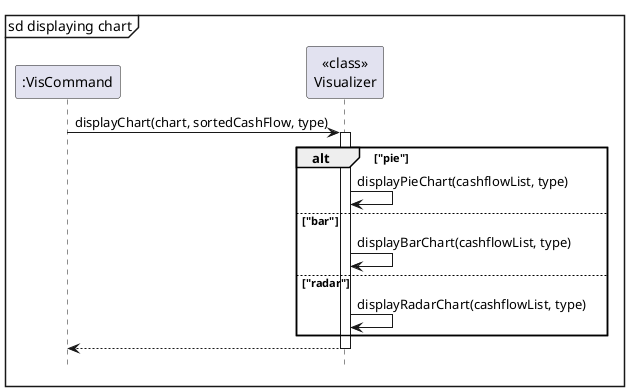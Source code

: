 @startuml

mainframe sd displaying chart

participant ":VisCommand"
participant "<<class>>\nVisualizer"

":VisCommand"-> "<<class>>\nVisualizer": displayChart(chart, sortedCashFlow, type)

activate "<<class>>\nVisualizer"

alt "pie"
    "<<class>>\nVisualizer" -> "<<class>>\nVisualizer": displayPieChart(cashflowList, type)
else "bar"
    "<<class>>\nVisualizer" -> "<<class>>\nVisualizer": displayBarChart(cashflowList, type)
else "radar"
    "<<class>>\nVisualizer" -> "<<class>>\nVisualizer": displayRadarChart(cashflowList, type)
end

return

hide footbox

@enduml